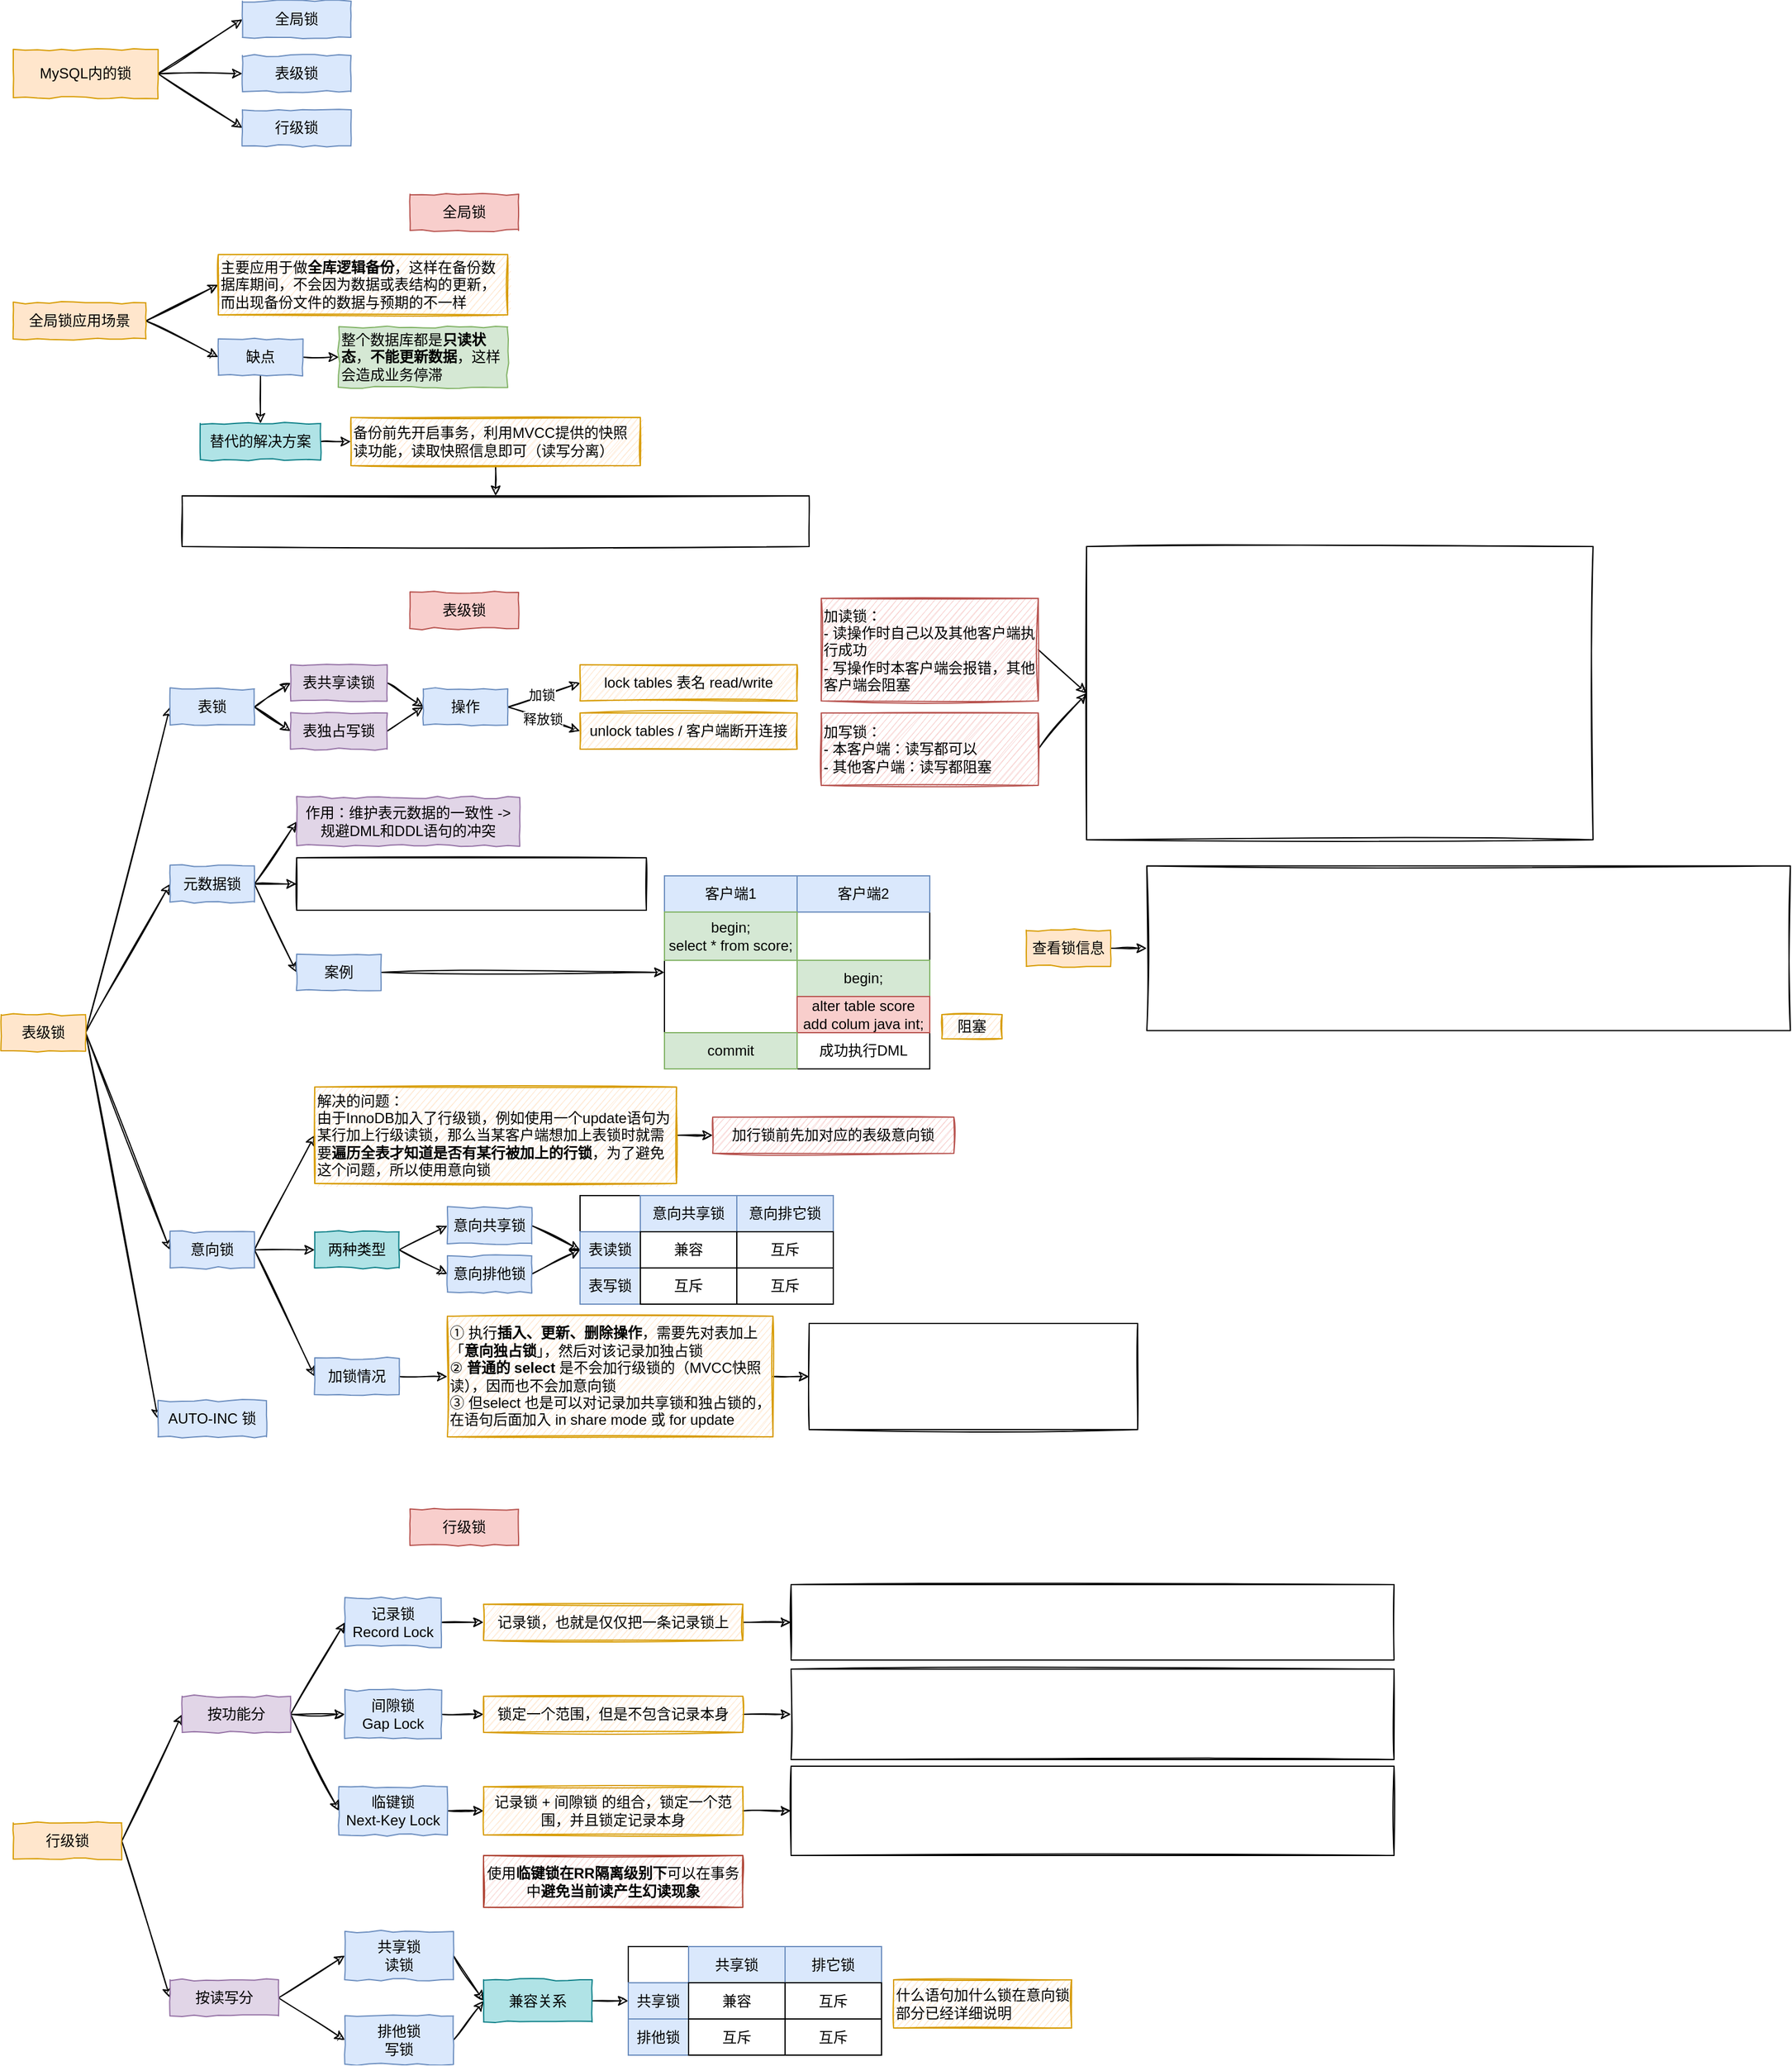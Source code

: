 <mxfile>
    <diagram id="phQJBKk2QBsW6JPgQkwE" name="第 1 页">
        <mxGraphModel dx="968" dy="558" grid="1" gridSize="10" guides="1" tooltips="1" connect="1" arrows="1" fold="1" page="1" pageScale="1" pageWidth="827" pageHeight="1169" math="0" shadow="0">
            <root>
                <mxCell id="0"/>
                <mxCell id="1" parent="0"/>
                <mxCell id="6" style="edgeStyle=none;html=1;exitX=1;exitY=0.5;exitDx=0;exitDy=0;entryX=0;entryY=0.5;entryDx=0;entryDy=0;sketch=1;" edge="1" parent="1" source="2" target="3">
                    <mxGeometry relative="1" as="geometry"/>
                </mxCell>
                <mxCell id="7" style="edgeStyle=none;html=1;exitX=1;exitY=0.5;exitDx=0;exitDy=0;entryX=0;entryY=0.5;entryDx=0;entryDy=0;sketch=1;" edge="1" parent="1" source="2" target="4">
                    <mxGeometry relative="1" as="geometry"/>
                </mxCell>
                <mxCell id="8" style="edgeStyle=none;html=1;exitX=1;exitY=0.5;exitDx=0;exitDy=0;entryX=0;entryY=0.5;entryDx=0;entryDy=0;sketch=1;" edge="1" parent="1" source="2" target="5">
                    <mxGeometry relative="1" as="geometry"/>
                </mxCell>
                <mxCell id="2" value="MySQL内的锁" style="rounded=0;whiteSpace=wrap;html=1;comic=1;fillColor=#ffe6cc;strokeColor=#d79b00;" vertex="1" parent="1">
                    <mxGeometry x="40" y="90" width="120" height="40" as="geometry"/>
                </mxCell>
                <mxCell id="3" value="全局锁" style="rounded=0;whiteSpace=wrap;html=1;comic=1;fillColor=#dae8fc;strokeColor=#6c8ebf;" vertex="1" parent="1">
                    <mxGeometry x="230" y="50" width="90" height="30" as="geometry"/>
                </mxCell>
                <mxCell id="4" value="表级锁" style="rounded=0;whiteSpace=wrap;html=1;comic=1;fillColor=#dae8fc;strokeColor=#6c8ebf;" vertex="1" parent="1">
                    <mxGeometry x="230" y="95" width="90" height="30" as="geometry"/>
                </mxCell>
                <mxCell id="5" value="行级锁" style="rounded=0;whiteSpace=wrap;html=1;comic=1;fillColor=#dae8fc;strokeColor=#6c8ebf;" vertex="1" parent="1">
                    <mxGeometry x="230" y="140" width="90" height="30" as="geometry"/>
                </mxCell>
                <mxCell id="9" value="全局锁" style="rounded=0;whiteSpace=wrap;html=1;comic=1;fillColor=#f8cecc;strokeColor=#b85450;" vertex="1" parent="1">
                    <mxGeometry x="369" y="210" width="90" height="30" as="geometry"/>
                </mxCell>
                <mxCell id="12" style="edgeStyle=none;html=1;exitX=1;exitY=0.5;exitDx=0;exitDy=0;entryX=0;entryY=0.5;entryDx=0;entryDy=0;sketch=1;" edge="1" parent="1" source="10" target="11">
                    <mxGeometry relative="1" as="geometry"/>
                </mxCell>
                <mxCell id="14" style="edgeStyle=none;html=1;exitX=1;exitY=0.5;exitDx=0;exitDy=0;entryX=0;entryY=0.5;entryDx=0;entryDy=0;sketch=1;" edge="1" parent="1" source="10" target="13">
                    <mxGeometry relative="1" as="geometry"/>
                </mxCell>
                <mxCell id="10" value="全局锁应用场景" style="rounded=0;whiteSpace=wrap;html=1;comic=1;fillColor=#ffe6cc;strokeColor=#d79b00;" vertex="1" parent="1">
                    <mxGeometry x="40" y="300" width="110" height="30" as="geometry"/>
                </mxCell>
                <mxCell id="11" value="主要应用于做&lt;b&gt;全库逻辑备份&lt;/b&gt;，这样在备份数据库期间，不会因为数据或表结构的更新，而出现备份文件的数据与预期的不一样" style="rounded=0;whiteSpace=wrap;html=1;comic=1;fillColor=#ffe6cc;strokeColor=#d79b00;sketch=1;align=left;" vertex="1" parent="1">
                    <mxGeometry x="210" y="260" width="240" height="50" as="geometry"/>
                </mxCell>
                <mxCell id="16" style="edgeStyle=none;html=1;exitX=1;exitY=0.5;exitDx=0;exitDy=0;entryX=0;entryY=0.5;entryDx=0;entryDy=0;sketch=1;" edge="1" parent="1" source="13" target="15">
                    <mxGeometry relative="1" as="geometry"/>
                </mxCell>
                <mxCell id="18" style="edgeStyle=none;sketch=1;html=1;exitX=0.5;exitY=1;exitDx=0;exitDy=0;entryX=0.5;entryY=0;entryDx=0;entryDy=0;" edge="1" parent="1" source="13" target="17">
                    <mxGeometry relative="1" as="geometry"/>
                </mxCell>
                <mxCell id="13" value="缺点" style="rounded=0;whiteSpace=wrap;html=1;comic=1;fillColor=#dae8fc;strokeColor=#6c8ebf;" vertex="1" parent="1">
                    <mxGeometry x="210" y="330" width="70" height="30" as="geometry"/>
                </mxCell>
                <mxCell id="15" value="整个数据库都是&lt;b&gt;只读状态&lt;/b&gt;，&lt;b&gt;不能更新数据&lt;/b&gt;，这样会造成业务停滞" style="rounded=0;whiteSpace=wrap;html=1;comic=1;fillColor=#d5e8d4;strokeColor=#82b366;align=left;" vertex="1" parent="1">
                    <mxGeometry x="310" y="320" width="140" height="50" as="geometry"/>
                </mxCell>
                <mxCell id="20" style="edgeStyle=none;sketch=1;html=1;exitX=1;exitY=0.5;exitDx=0;exitDy=0;entryX=0;entryY=0.5;entryDx=0;entryDy=0;" edge="1" parent="1" source="17" target="19">
                    <mxGeometry relative="1" as="geometry"/>
                </mxCell>
                <mxCell id="17" value="替代的解决方案" style="rounded=0;whiteSpace=wrap;html=1;comic=1;fillColor=#b0e3e6;strokeColor=#0e8088;" vertex="1" parent="1">
                    <mxGeometry x="195" y="400" width="100" height="30" as="geometry"/>
                </mxCell>
                <mxCell id="22" style="edgeStyle=none;sketch=1;html=1;exitX=0.5;exitY=1;exitDx=0;exitDy=0;entryX=0.5;entryY=0;entryDx=0;entryDy=0;" edge="1" parent="1" source="19" target="21">
                    <mxGeometry relative="1" as="geometry"/>
                </mxCell>
                <mxCell id="19" value="备份前先开启事务，利用MVCC提供的快照读功能，读取快照信息即可（读写分离）" style="rounded=0;whiteSpace=wrap;html=1;comic=1;fillColor=#ffe6cc;strokeColor=#d79b00;sketch=1;align=left;" vertex="1" parent="1">
                    <mxGeometry x="320" y="395" width="240" height="40" as="geometry"/>
                </mxCell>
                <mxCell id="21" value="" style="shape=image;imageAspect=0;aspect=fixed;verticalLabelPosition=bottom;verticalAlign=top;comic=1;sketch=1;image=https://codereaper-image-bed.oss-cn-shenzhen.aliyuncs.com/img/image-20220721143117958.png;imageBorder=default;" vertex="1" parent="1">
                    <mxGeometry x="180" y="460" width="520" height="42" as="geometry"/>
                </mxCell>
                <mxCell id="23" value="表级锁" style="rounded=0;whiteSpace=wrap;html=1;comic=1;fillColor=#f8cecc;strokeColor=#b85450;" vertex="1" parent="1">
                    <mxGeometry x="369" y="540" width="90" height="30" as="geometry"/>
                </mxCell>
                <mxCell id="29" style="edgeStyle=none;sketch=1;html=1;exitX=1;exitY=0.5;exitDx=0;exitDy=0;entryX=0;entryY=0.5;entryDx=0;entryDy=0;" edge="1" parent="1" source="24" target="25">
                    <mxGeometry relative="1" as="geometry"/>
                </mxCell>
                <mxCell id="30" style="edgeStyle=none;sketch=1;html=1;exitX=1;exitY=0.5;exitDx=0;exitDy=0;entryX=0;entryY=0.5;entryDx=0;entryDy=0;" edge="1" parent="1" source="24" target="26">
                    <mxGeometry relative="1" as="geometry"/>
                </mxCell>
                <mxCell id="31" style="edgeStyle=none;sketch=1;html=1;exitX=1;exitY=0.5;exitDx=0;exitDy=0;entryX=0;entryY=0.5;entryDx=0;entryDy=0;" edge="1" parent="1" source="24" target="27">
                    <mxGeometry relative="1" as="geometry"/>
                </mxCell>
                <mxCell id="32" style="edgeStyle=none;sketch=1;html=1;exitX=1;exitY=0.5;exitDx=0;exitDy=0;entryX=0;entryY=0.5;entryDx=0;entryDy=0;" edge="1" parent="1" source="24" target="28">
                    <mxGeometry relative="1" as="geometry"/>
                </mxCell>
                <mxCell id="24" value="表级锁" style="rounded=0;whiteSpace=wrap;html=1;comic=1;fillColor=#ffe6cc;strokeColor=#d79b00;" vertex="1" parent="1">
                    <mxGeometry x="30" y="890" width="70" height="30" as="geometry"/>
                </mxCell>
                <mxCell id="35" style="edgeStyle=none;sketch=1;html=1;exitX=1;exitY=0.5;exitDx=0;exitDy=0;entryX=0;entryY=0.5;entryDx=0;entryDy=0;" edge="1" parent="1" source="25" target="33">
                    <mxGeometry relative="1" as="geometry"/>
                </mxCell>
                <mxCell id="36" style="edgeStyle=none;sketch=1;html=1;exitX=1;exitY=0.5;exitDx=0;exitDy=0;entryX=0;entryY=0.5;entryDx=0;entryDy=0;" edge="1" parent="1" source="25" target="34">
                    <mxGeometry relative="1" as="geometry"/>
                </mxCell>
                <mxCell id="25" value="表锁" style="rounded=0;whiteSpace=wrap;html=1;comic=1;fillColor=#dae8fc;strokeColor=#6c8ebf;" vertex="1" parent="1">
                    <mxGeometry x="170" y="620" width="70" height="30" as="geometry"/>
                </mxCell>
                <mxCell id="52" style="edgeStyle=none;sketch=1;html=1;exitX=1;exitY=0.5;exitDx=0;exitDy=0;entryX=0;entryY=0.5;entryDx=0;entryDy=0;" edge="1" parent="1" source="26" target="51">
                    <mxGeometry relative="1" as="geometry"/>
                </mxCell>
                <mxCell id="54" style="edgeStyle=none;sketch=1;html=1;exitX=1;exitY=0.5;exitDx=0;exitDy=0;entryX=0;entryY=0.5;entryDx=0;entryDy=0;" edge="1" parent="1" source="26" target="53">
                    <mxGeometry relative="1" as="geometry"/>
                </mxCell>
                <mxCell id="56" style="edgeStyle=none;sketch=1;html=1;exitX=1;exitY=0.5;exitDx=0;exitDy=0;entryX=0;entryY=0.5;entryDx=0;entryDy=0;" edge="1" parent="1" source="26" target="55">
                    <mxGeometry relative="1" as="geometry"/>
                </mxCell>
                <mxCell id="26" value="元数据锁" style="rounded=0;whiteSpace=wrap;html=1;comic=1;fillColor=#dae8fc;strokeColor=#6c8ebf;" vertex="1" parent="1">
                    <mxGeometry x="170" y="766.75" width="70" height="30" as="geometry"/>
                </mxCell>
                <mxCell id="93" style="edgeStyle=none;sketch=1;html=1;exitX=1;exitY=0.5;exitDx=0;exitDy=0;entryX=0;entryY=0.5;entryDx=0;entryDy=0;" edge="1" parent="1" source="27" target="92">
                    <mxGeometry relative="1" as="geometry"/>
                </mxCell>
                <mxCell id="99" style="edgeStyle=none;sketch=1;html=1;exitX=1;exitY=0.5;exitDx=0;exitDy=0;entryX=0;entryY=0.5;entryDx=0;entryDy=0;" edge="1" parent="1" source="27" target="94">
                    <mxGeometry relative="1" as="geometry"/>
                </mxCell>
                <mxCell id="146" style="edgeStyle=none;sketch=1;html=1;exitX=1;exitY=0.5;exitDx=0;exitDy=0;entryX=0;entryY=0.5;entryDx=0;entryDy=0;" edge="1" parent="1" source="27" target="145">
                    <mxGeometry relative="1" as="geometry"/>
                </mxCell>
                <mxCell id="27" value="意向锁" style="rounded=0;whiteSpace=wrap;html=1;comic=1;fillColor=#dae8fc;strokeColor=#6c8ebf;" vertex="1" parent="1">
                    <mxGeometry x="170" y="1070" width="70" height="30" as="geometry"/>
                </mxCell>
                <mxCell id="28" value="AUTO-INC 锁" style="rounded=0;whiteSpace=wrap;html=1;comic=1;fillColor=#dae8fc;strokeColor=#6c8ebf;" vertex="1" parent="1">
                    <mxGeometry x="160" y="1210" width="90" height="30" as="geometry"/>
                </mxCell>
                <mxCell id="38" style="edgeStyle=none;sketch=1;html=1;exitX=1;exitY=0.5;exitDx=0;exitDy=0;entryX=0;entryY=0.5;entryDx=0;entryDy=0;" edge="1" parent="1" source="33" target="37">
                    <mxGeometry relative="1" as="geometry"/>
                </mxCell>
                <mxCell id="33" value="表共享读锁" style="rounded=0;whiteSpace=wrap;html=1;comic=1;fillColor=#e1d5e7;strokeColor=#9673a6;" vertex="1" parent="1">
                    <mxGeometry x="270" y="600" width="80" height="30" as="geometry"/>
                </mxCell>
                <mxCell id="39" style="edgeStyle=none;sketch=1;html=1;exitX=1;exitY=0.5;exitDx=0;exitDy=0;entryX=0;entryY=0.5;entryDx=0;entryDy=0;" edge="1" parent="1" source="34" target="37">
                    <mxGeometry relative="1" as="geometry">
                        <mxPoint x="380" y="630" as="targetPoint"/>
                    </mxGeometry>
                </mxCell>
                <mxCell id="34" value="表独占写锁" style="rounded=0;whiteSpace=wrap;html=1;comic=1;fillColor=#e1d5e7;strokeColor=#9673a6;" vertex="1" parent="1">
                    <mxGeometry x="270" y="640" width="80" height="30" as="geometry"/>
                </mxCell>
                <mxCell id="41" style="edgeStyle=none;sketch=1;html=1;exitX=1;exitY=0.5;exitDx=0;exitDy=0;entryX=0;entryY=0.5;entryDx=0;entryDy=0;" edge="1" parent="1" source="37" target="40">
                    <mxGeometry relative="1" as="geometry"/>
                </mxCell>
                <mxCell id="42" value="加锁" style="edgeLabel;html=1;align=center;verticalAlign=middle;resizable=0;points=[];" vertex="1" connectable="0" parent="41">
                    <mxGeometry x="-0.378" y="-1" relative="1" as="geometry">
                        <mxPoint x="9" y="-5" as="offset"/>
                    </mxGeometry>
                </mxCell>
                <mxCell id="44" style="edgeStyle=none;sketch=1;html=1;exitX=1;exitY=0.5;exitDx=0;exitDy=0;entryX=0;entryY=0.5;entryDx=0;entryDy=0;" edge="1" parent="1" source="37" target="43">
                    <mxGeometry relative="1" as="geometry"/>
                </mxCell>
                <mxCell id="45" value="释放锁" style="edgeLabel;html=1;align=center;verticalAlign=middle;resizable=0;points=[];" vertex="1" connectable="0" parent="44">
                    <mxGeometry x="-0.379" y="3" relative="1" as="geometry">
                        <mxPoint x="9" y="6" as="offset"/>
                    </mxGeometry>
                </mxCell>
                <mxCell id="37" value="操作" style="rounded=0;whiteSpace=wrap;html=1;comic=1;fillColor=#dae8fc;strokeColor=#6c8ebf;" vertex="1" parent="1">
                    <mxGeometry x="380" y="620" width="70" height="30" as="geometry"/>
                </mxCell>
                <mxCell id="40" value="lock tables 表名 read/write" style="rounded=0;whiteSpace=wrap;html=1;comic=1;fillColor=#ffe6cc;strokeColor=#d79b00;sketch=1;" vertex="1" parent="1">
                    <mxGeometry x="510" y="600" width="180" height="30" as="geometry"/>
                </mxCell>
                <mxCell id="43" value="unlock tables / 客户端断开连接" style="rounded=0;whiteSpace=wrap;html=1;comic=1;fillColor=#ffe6cc;strokeColor=#d79b00;sketch=1;" vertex="1" parent="1">
                    <mxGeometry x="510" y="640" width="180" height="30" as="geometry"/>
                </mxCell>
                <mxCell id="49" style="edgeStyle=none;sketch=1;html=1;exitX=1;exitY=0.5;exitDx=0;exitDy=0;entryX=0;entryY=0.5;entryDx=0;entryDy=0;" edge="1" parent="1" source="46" target="48">
                    <mxGeometry relative="1" as="geometry"/>
                </mxCell>
                <mxCell id="46" value="加读锁：&lt;br&gt;- 读操作时自己以及其他客户端执行成功&lt;br&gt;- 写操作时本客户端会报错，其他客户端会阻塞&lt;br&gt;" style="rounded=0;whiteSpace=wrap;html=1;comic=1;fillColor=#f8cecc;strokeColor=#b85450;sketch=1;align=left;" vertex="1" parent="1">
                    <mxGeometry x="710" y="545" width="180" height="85" as="geometry"/>
                </mxCell>
                <mxCell id="50" style="edgeStyle=none;sketch=1;html=1;exitX=1;exitY=0.5;exitDx=0;exitDy=0;entryX=0;entryY=0.5;entryDx=0;entryDy=0;" edge="1" parent="1" source="47" target="48">
                    <mxGeometry relative="1" as="geometry"/>
                </mxCell>
                <mxCell id="47" value="加写锁：&lt;br&gt;- 本客户端：读写都可以&lt;br&gt;- 其他客户端：读写都阻塞" style="rounded=0;whiteSpace=wrap;html=1;comic=1;fillColor=#f8cecc;strokeColor=#b85450;sketch=1;align=left;" vertex="1" parent="1">
                    <mxGeometry x="710" y="640" width="180" height="60" as="geometry"/>
                </mxCell>
                <mxCell id="48" value="" style="shape=image;imageAspect=0;aspect=fixed;verticalLabelPosition=bottom;verticalAlign=top;comic=1;sketch=1;image=https://codereaper-image-bed.oss-cn-shenzhen.aliyuncs.com/img/image-20220721144457476.png;imageBorder=default;" vertex="1" parent="1">
                    <mxGeometry x="930" y="502.0" width="420" height="243.12" as="geometry"/>
                </mxCell>
                <mxCell id="51" value="作用：维护表元数据的一致性 -&amp;gt; 规避DML和DDL语句的冲突" style="rounded=0;whiteSpace=wrap;html=1;comic=1;fillColor=#e1d5e7;strokeColor=#9673a6;" vertex="1" parent="1">
                    <mxGeometry x="275" y="710" width="185" height="40" as="geometry"/>
                </mxCell>
                <mxCell id="53" value="" style="shape=image;imageAspect=0;aspect=fixed;verticalLabelPosition=bottom;verticalAlign=top;comic=1;sketch=1;image=https://codereaper-image-bed.oss-cn-shenzhen.aliyuncs.com/img/image-20220721144858627.png;imageBorder=default;" vertex="1" parent="1">
                    <mxGeometry x="275" y="760" width="290" height="43.5" as="geometry"/>
                </mxCell>
                <mxCell id="87" style="edgeStyle=none;sketch=1;html=1;exitX=1;exitY=0.5;exitDx=0;exitDy=0;entryX=0;entryY=0.5;entryDx=0;entryDy=0;" edge="1" parent="1" source="55" target="77">
                    <mxGeometry relative="1" as="geometry"/>
                </mxCell>
                <mxCell id="55" value="案例" style="rounded=0;whiteSpace=wrap;html=1;comic=1;fillColor=#dae8fc;strokeColor=#6c8ebf;" vertex="1" parent="1">
                    <mxGeometry x="275" y="840" width="70" height="30" as="geometry"/>
                </mxCell>
                <mxCell id="89" value="" style="shape=image;imageAspect=0;aspect=fixed;verticalLabelPosition=bottom;verticalAlign=top;comic=0;sketch=1;image=https://codereaper-image-bed.oss-cn-shenzhen.aliyuncs.com/img/image-20220721150152674.png;imageBorder=default;" vertex="1" parent="1">
                    <mxGeometry x="980" y="766.75" width="533.68" height="136.5" as="geometry"/>
                </mxCell>
                <mxCell id="91" style="edgeStyle=none;sketch=1;html=1;exitX=1;exitY=0.5;exitDx=0;exitDy=0;entryX=0;entryY=0.5;entryDx=0;entryDy=0;" edge="1" parent="1" source="90" target="89">
                    <mxGeometry relative="1" as="geometry"/>
                </mxCell>
                <mxCell id="90" value="查看锁信息" style="rounded=0;whiteSpace=wrap;html=1;comic=1;fillColor=#ffe6cc;strokeColor=#d79b00;sketch=0;" vertex="1" parent="1">
                    <mxGeometry x="880" y="820" width="70" height="30" as="geometry"/>
                </mxCell>
                <mxCell id="152" style="edgeStyle=none;sketch=1;html=1;exitX=1;exitY=0.5;exitDx=0;exitDy=0;entryX=0;entryY=0.5;entryDx=0;entryDy=0;" edge="1" parent="1" source="92" target="151">
                    <mxGeometry relative="1" as="geometry"/>
                </mxCell>
                <mxCell id="92" value="解决的问题：&lt;br&gt;由于InnoDB加入了行级锁，例如使用一个update语句为某行加上行级读锁，那么当某客户端想加上表锁时就需要&lt;b&gt;遍历全表才知道是否有某行被加上的行锁&lt;/b&gt;，为了避免这个问题，所以使用意向锁" style="rounded=0;whiteSpace=wrap;html=1;comic=1;fillColor=#ffe6cc;strokeColor=#d79b00;align=left;sketch=1;" vertex="1" parent="1">
                    <mxGeometry x="290" y="950" width="300" height="80" as="geometry"/>
                </mxCell>
                <mxCell id="97" style="edgeStyle=none;sketch=1;html=1;exitX=1;exitY=0.5;exitDx=0;exitDy=0;entryX=0;entryY=0.5;entryDx=0;entryDy=0;" edge="1" parent="1" source="94" target="95">
                    <mxGeometry relative="1" as="geometry"/>
                </mxCell>
                <mxCell id="98" style="edgeStyle=none;sketch=1;html=1;exitX=1;exitY=0.5;exitDx=0;exitDy=0;entryX=0;entryY=0.5;entryDx=0;entryDy=0;" edge="1" parent="1" source="94" target="96">
                    <mxGeometry relative="1" as="geometry"/>
                </mxCell>
                <mxCell id="94" value="两种类型" style="rounded=0;whiteSpace=wrap;html=1;comic=1;fillColor=#b0e3e6;strokeColor=#0e8088;" vertex="1" parent="1">
                    <mxGeometry x="290" y="1070" width="70" height="30" as="geometry"/>
                </mxCell>
                <mxCell id="143" style="edgeStyle=none;sketch=1;html=1;exitX=1;exitY=0.5;exitDx=0;exitDy=0;entryX=0;entryY=0.5;entryDx=0;entryDy=0;" edge="1" parent="1" source="95" target="130">
                    <mxGeometry relative="1" as="geometry"/>
                </mxCell>
                <mxCell id="95" value="意向共享锁" style="rounded=0;whiteSpace=wrap;html=1;comic=1;fillColor=#dae8fc;strokeColor=#6c8ebf;" vertex="1" parent="1">
                    <mxGeometry x="400" y="1050" width="70" height="30" as="geometry"/>
                </mxCell>
                <mxCell id="144" style="edgeStyle=none;sketch=1;html=1;exitX=1;exitY=0.5;exitDx=0;exitDy=0;entryX=0;entryY=0.5;entryDx=0;entryDy=0;" edge="1" parent="1" source="96" target="130">
                    <mxGeometry relative="1" as="geometry"/>
                </mxCell>
                <mxCell id="96" value="意向排他锁" style="rounded=0;whiteSpace=wrap;html=1;comic=1;fillColor=#dae8fc;strokeColor=#6c8ebf;" vertex="1" parent="1">
                    <mxGeometry x="400" y="1090" width="70" height="30" as="geometry"/>
                </mxCell>
                <mxCell id="115" value="" style="group" vertex="1" connectable="0" parent="1">
                    <mxGeometry x="580" y="775" width="280" height="160" as="geometry"/>
                </mxCell>
                <mxCell id="77" value="" style="rounded=0;whiteSpace=wrap;html=1;comic=0;" vertex="1" parent="115">
                    <mxGeometry width="220" height="160" as="geometry"/>
                </mxCell>
                <mxCell id="78" value="客户端1" style="rounded=0;whiteSpace=wrap;html=1;comic=0;fillColor=#dae8fc;strokeColor=#6c8ebf;" vertex="1" parent="115">
                    <mxGeometry width="110" height="30" as="geometry"/>
                </mxCell>
                <mxCell id="79" value="客户端2" style="rounded=0;whiteSpace=wrap;html=1;comic=0;fillColor=#dae8fc;strokeColor=#6c8ebf;" vertex="1" parent="115">
                    <mxGeometry x="110" width="110" height="30" as="geometry"/>
                </mxCell>
                <mxCell id="80" value="begin;&lt;br&gt;select * from score;" style="rounded=0;whiteSpace=wrap;html=1;comic=0;fillColor=#d5e8d4;strokeColor=#82b366;" vertex="1" parent="115">
                    <mxGeometry y="30" width="110" height="40" as="geometry"/>
                </mxCell>
                <mxCell id="81" value="begin;&lt;br&gt;" style="rounded=0;whiteSpace=wrap;html=1;comic=0;fillColor=#d5e8d4;strokeColor=#82b366;" vertex="1" parent="115">
                    <mxGeometry x="110" y="70" width="110" height="30" as="geometry"/>
                </mxCell>
                <mxCell id="83" value="阻塞" style="rounded=0;whiteSpace=wrap;html=1;comic=1;fillColor=#ffe6cc;strokeColor=#d79b00;sketch=1;" vertex="1" parent="115">
                    <mxGeometry x="230" y="115" width="50" height="20" as="geometry"/>
                </mxCell>
                <mxCell id="85" value="成功执行DML" style="rounded=0;whiteSpace=wrap;html=1;comic=0;" vertex="1" parent="115">
                    <mxGeometry x="110" y="130" width="110" height="30" as="geometry"/>
                </mxCell>
                <mxCell id="82" value="alter table score add colum java int;" style="rounded=0;whiteSpace=wrap;html=1;comic=0;fillColor=#f8cecc;strokeColor=#b85450;" vertex="1" parent="115">
                    <mxGeometry x="110" y="100" width="110" height="30" as="geometry"/>
                </mxCell>
                <mxCell id="84" value="commit" style="rounded=0;whiteSpace=wrap;html=1;comic=0;fillColor=#d5e8d4;strokeColor=#82b366;" vertex="1" parent="115">
                    <mxGeometry y="130" width="110" height="30" as="geometry"/>
                </mxCell>
                <mxCell id="142" value="" style="group" vertex="1" connectable="0" parent="1">
                    <mxGeometry x="510" y="1040" width="210" height="90" as="geometry"/>
                </mxCell>
                <mxCell id="127" value="" style="rounded=0;whiteSpace=wrap;html=1;comic=0;" vertex="1" parent="142">
                    <mxGeometry width="210" height="90" as="geometry"/>
                </mxCell>
                <mxCell id="128" value="意向共享锁" style="rounded=0;whiteSpace=wrap;html=1;comic=0;fillColor=#dae8fc;strokeColor=#6c8ebf;" vertex="1" parent="142">
                    <mxGeometry x="50" width="80" height="30" as="geometry"/>
                </mxCell>
                <mxCell id="129" value="意向排它锁" style="rounded=0;whiteSpace=wrap;html=1;comic=0;fillColor=#dae8fc;strokeColor=#6c8ebf;" vertex="1" parent="142">
                    <mxGeometry x="130" width="80" height="30" as="geometry"/>
                </mxCell>
                <mxCell id="130" value="表读锁" style="rounded=0;whiteSpace=wrap;html=1;comic=0;fillColor=#dae8fc;strokeColor=#6c8ebf;" vertex="1" parent="142">
                    <mxGeometry y="30" width="50" height="30" as="geometry"/>
                </mxCell>
                <mxCell id="137" value="表写锁" style="rounded=0;whiteSpace=wrap;html=1;comic=0;fillColor=#dae8fc;strokeColor=#6c8ebf;" vertex="1" parent="142">
                    <mxGeometry y="60" width="50" height="30" as="geometry"/>
                </mxCell>
                <mxCell id="138" value="兼容" style="rounded=0;whiteSpace=wrap;html=1;comic=0;" vertex="1" parent="142">
                    <mxGeometry x="50" y="30" width="80" height="30" as="geometry"/>
                </mxCell>
                <mxCell id="139" value="互斥" style="rounded=0;whiteSpace=wrap;html=1;comic=0;" vertex="1" parent="142">
                    <mxGeometry x="130" y="30" width="80" height="30" as="geometry"/>
                </mxCell>
                <mxCell id="140" value="互斥" style="rounded=0;whiteSpace=wrap;html=1;comic=0;" vertex="1" parent="142">
                    <mxGeometry x="50" y="60" width="80" height="30" as="geometry"/>
                </mxCell>
                <mxCell id="141" value="互斥" style="rounded=0;whiteSpace=wrap;html=1;comic=0;" vertex="1" parent="142">
                    <mxGeometry x="130" y="60" width="80" height="30" as="geometry"/>
                </mxCell>
                <mxCell id="148" style="edgeStyle=none;sketch=1;html=1;exitX=1;exitY=0.5;exitDx=0;exitDy=0;entryX=0;entryY=0.5;entryDx=0;entryDy=0;" edge="1" parent="1" source="145" target="147">
                    <mxGeometry relative="1" as="geometry"/>
                </mxCell>
                <mxCell id="145" value="加锁情况" style="rounded=0;whiteSpace=wrap;html=1;comic=1;fillColor=#dae8fc;strokeColor=#6c8ebf;" vertex="1" parent="1">
                    <mxGeometry x="290" y="1175" width="70" height="30" as="geometry"/>
                </mxCell>
                <mxCell id="150" style="edgeStyle=none;sketch=1;html=1;exitX=1;exitY=0.5;exitDx=0;exitDy=0;entryX=0;entryY=0.5;entryDx=0;entryDy=0;" edge="1" parent="1" source="147" target="149">
                    <mxGeometry relative="1" as="geometry"/>
                </mxCell>
                <mxCell id="147" value="① 执行&lt;b&gt;插入、更新、删除操作&lt;/b&gt;，需要先对表加上「&lt;b&gt;意向独占锁&lt;/b&gt;」，然后对该记录加独占锁&lt;br&gt;②&amp;nbsp;&lt;b&gt;普通的 select &lt;/b&gt;是不会加行级锁的（MVCC快照读），因而也不会加意向锁&lt;br&gt;③ 但select 也是可以对记录加共享锁和独占锁的，在语句后面加入 in share mode 或 for update" style="rounded=0;whiteSpace=wrap;html=1;comic=1;fillColor=#ffe6cc;strokeColor=#d79b00;sketch=1;align=left;" vertex="1" parent="1">
                    <mxGeometry x="400" y="1140" width="270" height="100" as="geometry"/>
                </mxCell>
                <mxCell id="149" value="" style="shape=image;imageAspect=0;aspect=fixed;verticalLabelPosition=bottom;verticalAlign=top;comic=0;sketch=1;image=https://codereaper-image-bed.oss-cn-shenzhen.aliyuncs.com/img/image-20220721155220086.png;imageBorder=default;" vertex="1" parent="1">
                    <mxGeometry x="700" y="1146" width="272.38" height="88" as="geometry"/>
                </mxCell>
                <mxCell id="151" value="加行锁前先加对应的表级意向锁" style="rounded=0;whiteSpace=wrap;html=1;comic=1;fillColor=#f8cecc;strokeColor=#b85450;sketch=1;align=center;" vertex="1" parent="1">
                    <mxGeometry x="620" y="975" width="200" height="30" as="geometry"/>
                </mxCell>
                <mxCell id="153" value="行级锁" style="rounded=0;whiteSpace=wrap;html=1;comic=1;fillColor=#f8cecc;strokeColor=#b85450;" vertex="1" parent="1">
                    <mxGeometry x="369" y="1300" width="90" height="30" as="geometry"/>
                </mxCell>
                <mxCell id="179" style="edgeStyle=none;sketch=1;html=1;exitX=1;exitY=0.5;exitDx=0;exitDy=0;entryX=0;entryY=0.5;entryDx=0;entryDy=0;" edge="1" parent="1" source="154" target="174">
                    <mxGeometry relative="1" as="geometry"/>
                </mxCell>
                <mxCell id="185" style="edgeStyle=none;sketch=1;html=1;exitX=1;exitY=0.5;exitDx=0;exitDy=0;entryX=0;entryY=0.5;entryDx=0;entryDy=0;" edge="1" parent="1" source="154" target="180">
                    <mxGeometry relative="1" as="geometry"/>
                </mxCell>
                <mxCell id="154" value="行级锁" style="rounded=0;whiteSpace=wrap;html=1;comic=1;fillColor=#ffe6cc;strokeColor=#d79b00;" vertex="1" parent="1">
                    <mxGeometry x="40" y="1560" width="90" height="30" as="geometry"/>
                </mxCell>
                <mxCell id="162" style="edgeStyle=none;sketch=1;html=1;exitX=1;exitY=0.5;exitDx=0;exitDy=0;entryX=0;entryY=0.5;entryDx=0;entryDy=0;" edge="1" parent="1" source="155" target="161">
                    <mxGeometry relative="1" as="geometry"/>
                </mxCell>
                <mxCell id="155" value="记录锁&lt;br&gt;Record Lock" style="rounded=0;whiteSpace=wrap;html=1;comic=1;fillColor=#dae8fc;strokeColor=#6c8ebf;" vertex="1" parent="1">
                    <mxGeometry x="315" y="1373.75" width="80" height="40" as="geometry"/>
                </mxCell>
                <mxCell id="164" style="edgeStyle=none;sketch=1;html=1;exitX=1;exitY=0.5;exitDx=0;exitDy=0;entryX=0;entryY=0.5;entryDx=0;entryDy=0;" edge="1" parent="1" source="156" target="163">
                    <mxGeometry relative="1" as="geometry"/>
                </mxCell>
                <mxCell id="156" value="间隙锁&lt;br&gt;Gap Lock" style="rounded=0;whiteSpace=wrap;html=1;comic=1;fillColor=#dae8fc;strokeColor=#6c8ebf;" vertex="1" parent="1">
                    <mxGeometry x="315" y="1450" width="80" height="40" as="geometry"/>
                </mxCell>
                <mxCell id="171" style="edgeStyle=none;sketch=1;html=1;exitX=1;exitY=0.5;exitDx=0;exitDy=0;entryX=0;entryY=0.5;entryDx=0;entryDy=0;" edge="1" parent="1" source="157" target="170">
                    <mxGeometry relative="1" as="geometry"/>
                </mxCell>
                <mxCell id="157" value="临键锁&lt;br&gt;Next-Key Lock" style="rounded=0;whiteSpace=wrap;html=1;comic=1;fillColor=#dae8fc;strokeColor=#6c8ebf;" vertex="1" parent="1">
                    <mxGeometry x="310" y="1530" width="90" height="40" as="geometry"/>
                </mxCell>
                <mxCell id="169" style="edgeStyle=none;sketch=1;html=1;exitX=1;exitY=0.5;exitDx=0;exitDy=0;entryX=0;entryY=0.5;entryDx=0;entryDy=0;" edge="1" parent="1" source="161" target="168">
                    <mxGeometry relative="1" as="geometry"/>
                </mxCell>
                <mxCell id="161" value="记录锁，也就是仅仅把一条记录锁上" style="rounded=0;whiteSpace=wrap;html=1;comic=1;fillColor=#ffe6cc;strokeColor=#d79b00;sketch=1;" vertex="1" parent="1">
                    <mxGeometry x="430" y="1378.75" width="215" height="30" as="geometry"/>
                </mxCell>
                <mxCell id="166" style="edgeStyle=none;sketch=1;html=1;exitX=1;exitY=0.5;exitDx=0;exitDy=0;entryX=0;entryY=0.5;entryDx=0;entryDy=0;" edge="1" parent="1" source="163" target="165">
                    <mxGeometry relative="1" as="geometry"/>
                </mxCell>
                <mxCell id="163" value="锁定一个范围，但是不包含记录本身" style="rounded=0;whiteSpace=wrap;html=1;comic=1;fillColor=#ffe6cc;strokeColor=#d79b00;sketch=1;" vertex="1" parent="1">
                    <mxGeometry x="430" y="1455" width="215" height="30" as="geometry"/>
                </mxCell>
                <mxCell id="165" value="" style="shape=image;imageAspect=0;aspect=fixed;verticalLabelPosition=bottom;verticalAlign=top;comic=0;sketch=1;image=https://codereaper-image-bed.oss-cn-shenzhen.aliyuncs.com/img/image-20220721160220803.png;imageBorder=default;" vertex="1" parent="1">
                    <mxGeometry x="685" y="1432.5" width="500" height="75" as="geometry"/>
                </mxCell>
                <mxCell id="168" value="" style="shape=image;imageAspect=0;aspect=fixed;verticalLabelPosition=bottom;verticalAlign=top;comic=0;sketch=1;image=https://codereaper-image-bed.oss-cn-shenzhen.aliyuncs.com/img/image-20220721160320179.png;imageBorder=default;" vertex="1" parent="1">
                    <mxGeometry x="685" y="1362.5" width="500" height="62.5" as="geometry"/>
                </mxCell>
                <mxCell id="173" style="edgeStyle=none;sketch=1;html=1;exitX=1;exitY=0.5;exitDx=0;exitDy=0;entryX=0;entryY=0.5;entryDx=0;entryDy=0;" edge="1" parent="1" source="170" target="172">
                    <mxGeometry relative="1" as="geometry"/>
                </mxCell>
                <mxCell id="170" value="记录锁 + 间隙锁 的组合，锁定一个范围，并且锁定记录本身" style="rounded=0;whiteSpace=wrap;html=1;comic=1;fillColor=#ffe6cc;strokeColor=#d79b00;sketch=1;" vertex="1" parent="1">
                    <mxGeometry x="430" y="1530" width="215" height="40" as="geometry"/>
                </mxCell>
                <mxCell id="172" value="" style="shape=image;imageAspect=0;aspect=fixed;verticalLabelPosition=bottom;verticalAlign=top;comic=0;sketch=1;image=https://codereaper-image-bed.oss-cn-shenzhen.aliyuncs.com/img/image-20220721160508527.png;imageBorder=default;" vertex="1" parent="1">
                    <mxGeometry x="685" y="1512.98" width="500" height="74.04" as="geometry"/>
                </mxCell>
                <mxCell id="175" style="edgeStyle=none;sketch=1;html=1;exitX=1;exitY=0.5;exitDx=0;exitDy=0;entryX=0;entryY=0.5;entryDx=0;entryDy=0;" edge="1" parent="1" source="174" target="155">
                    <mxGeometry relative="1" as="geometry"/>
                </mxCell>
                <mxCell id="177" style="edgeStyle=none;sketch=1;html=1;exitX=1;exitY=0.5;exitDx=0;exitDy=0;entryX=0;entryY=0.5;entryDx=0;entryDy=0;" edge="1" parent="1" source="174" target="156">
                    <mxGeometry relative="1" as="geometry"/>
                </mxCell>
                <mxCell id="178" style="edgeStyle=none;sketch=1;html=1;exitX=1;exitY=0.5;exitDx=0;exitDy=0;entryX=0;entryY=0.5;entryDx=0;entryDy=0;" edge="1" parent="1" source="174" target="157">
                    <mxGeometry relative="1" as="geometry"/>
                </mxCell>
                <mxCell id="174" value="按功能分" style="rounded=0;whiteSpace=wrap;html=1;comic=1;fillColor=#e1d5e7;strokeColor=#9673a6;" vertex="1" parent="1">
                    <mxGeometry x="180" y="1455" width="90" height="30" as="geometry"/>
                </mxCell>
                <mxCell id="183" style="edgeStyle=none;sketch=1;html=1;exitX=1;exitY=0.5;exitDx=0;exitDy=0;entryX=0;entryY=0.5;entryDx=0;entryDy=0;" edge="1" parent="1" source="180" target="181">
                    <mxGeometry relative="1" as="geometry"/>
                </mxCell>
                <mxCell id="184" style="edgeStyle=none;sketch=1;html=1;exitX=1;exitY=0.5;exitDx=0;exitDy=0;entryX=0;entryY=0.5;entryDx=0;entryDy=0;" edge="1" parent="1" source="180" target="182">
                    <mxGeometry relative="1" as="geometry"/>
                </mxCell>
                <mxCell id="180" value="按读写分" style="rounded=0;whiteSpace=wrap;html=1;comic=1;fillColor=#e1d5e7;strokeColor=#9673a6;" vertex="1" parent="1">
                    <mxGeometry x="170" y="1690" width="90" height="30" as="geometry"/>
                </mxCell>
                <mxCell id="197" style="edgeStyle=none;sketch=1;html=1;exitX=1;exitY=0.5;exitDx=0;exitDy=0;entryX=0;entryY=0.5;entryDx=0;entryDy=0;" edge="1" parent="1" source="181" target="196">
                    <mxGeometry relative="1" as="geometry"/>
                </mxCell>
                <mxCell id="181" value="共享锁&lt;br&gt;读锁" style="rounded=0;whiteSpace=wrap;html=1;comic=1;fillColor=#dae8fc;strokeColor=#6c8ebf;" vertex="1" parent="1">
                    <mxGeometry x="315" y="1650" width="90" height="40" as="geometry"/>
                </mxCell>
                <mxCell id="198" style="edgeStyle=none;sketch=1;html=1;exitX=1;exitY=0.5;exitDx=0;exitDy=0;entryX=0;entryY=0.5;entryDx=0;entryDy=0;" edge="1" parent="1" source="182" target="196">
                    <mxGeometry relative="1" as="geometry"/>
                </mxCell>
                <mxCell id="182" value="排他锁&lt;br&gt;写锁" style="rounded=0;whiteSpace=wrap;html=1;comic=1;fillColor=#dae8fc;strokeColor=#6c8ebf;" vertex="1" parent="1">
                    <mxGeometry x="315" y="1720" width="90" height="40" as="geometry"/>
                </mxCell>
                <mxCell id="186" value="" style="group" vertex="1" connectable="0" parent="1">
                    <mxGeometry x="550" y="1662.5" width="210" height="90" as="geometry"/>
                </mxCell>
                <mxCell id="187" value="" style="rounded=0;whiteSpace=wrap;html=1;comic=0;" vertex="1" parent="186">
                    <mxGeometry width="210" height="90" as="geometry"/>
                </mxCell>
                <mxCell id="188" value="共享锁" style="rounded=0;whiteSpace=wrap;html=1;comic=0;fillColor=#dae8fc;strokeColor=#6c8ebf;" vertex="1" parent="186">
                    <mxGeometry x="50" width="80" height="30" as="geometry"/>
                </mxCell>
                <mxCell id="189" value="排它锁" style="rounded=0;whiteSpace=wrap;html=1;comic=0;fillColor=#dae8fc;strokeColor=#6c8ebf;" vertex="1" parent="186">
                    <mxGeometry x="130" width="80" height="30" as="geometry"/>
                </mxCell>
                <mxCell id="190" value="共享锁" style="rounded=0;whiteSpace=wrap;html=1;comic=0;fillColor=#dae8fc;strokeColor=#6c8ebf;" vertex="1" parent="186">
                    <mxGeometry y="30" width="50" height="30" as="geometry"/>
                </mxCell>
                <mxCell id="191" value="排他锁" style="rounded=0;whiteSpace=wrap;html=1;comic=0;fillColor=#dae8fc;strokeColor=#6c8ebf;" vertex="1" parent="186">
                    <mxGeometry y="60" width="50" height="30" as="geometry"/>
                </mxCell>
                <mxCell id="192" value="兼容" style="rounded=0;whiteSpace=wrap;html=1;comic=0;" vertex="1" parent="186">
                    <mxGeometry x="50" y="30" width="80" height="30" as="geometry"/>
                </mxCell>
                <mxCell id="193" value="互斥" style="rounded=0;whiteSpace=wrap;html=1;comic=0;" vertex="1" parent="186">
                    <mxGeometry x="130" y="30" width="80" height="30" as="geometry"/>
                </mxCell>
                <mxCell id="194" value="互斥" style="rounded=0;whiteSpace=wrap;html=1;comic=0;" vertex="1" parent="186">
                    <mxGeometry x="50" y="60" width="80" height="30" as="geometry"/>
                </mxCell>
                <mxCell id="195" value="互斥" style="rounded=0;whiteSpace=wrap;html=1;comic=0;" vertex="1" parent="186">
                    <mxGeometry x="130" y="60" width="80" height="30" as="geometry"/>
                </mxCell>
                <mxCell id="199" style="edgeStyle=none;sketch=1;html=1;exitX=1;exitY=0.5;exitDx=0;exitDy=0;entryX=0;entryY=0.5;entryDx=0;entryDy=0;" edge="1" parent="1" source="196" target="190">
                    <mxGeometry relative="1" as="geometry"/>
                </mxCell>
                <mxCell id="196" value="兼容关系" style="rounded=0;whiteSpace=wrap;html=1;comic=1;fillColor=#b0e3e6;strokeColor=#0e8088;" vertex="1" parent="1">
                    <mxGeometry x="430" y="1690" width="90" height="35" as="geometry"/>
                </mxCell>
                <mxCell id="200" value="什么语句加什么锁在意向锁部分已经详细说明" style="rounded=0;whiteSpace=wrap;html=1;comic=1;fillColor=#ffe6cc;strokeColor=#d79b00;sketch=1;align=left;" vertex="1" parent="1">
                    <mxGeometry x="770" y="1690" width="147.62" height="40" as="geometry"/>
                </mxCell>
                <mxCell id="201" value="使用&lt;b&gt;临键锁在RR隔离级别下&lt;/b&gt;可以在事务中&lt;b&gt;避免当前读产生幻读现象&lt;/b&gt;" style="rounded=0;whiteSpace=wrap;html=1;comic=1;fillColor=#fad9d5;strokeColor=#ae4132;sketch=1;" vertex="1" parent="1">
                    <mxGeometry x="430" y="1587.02" width="215" height="42.98" as="geometry"/>
                </mxCell>
            </root>
        </mxGraphModel>
    </diagram>
</mxfile>
